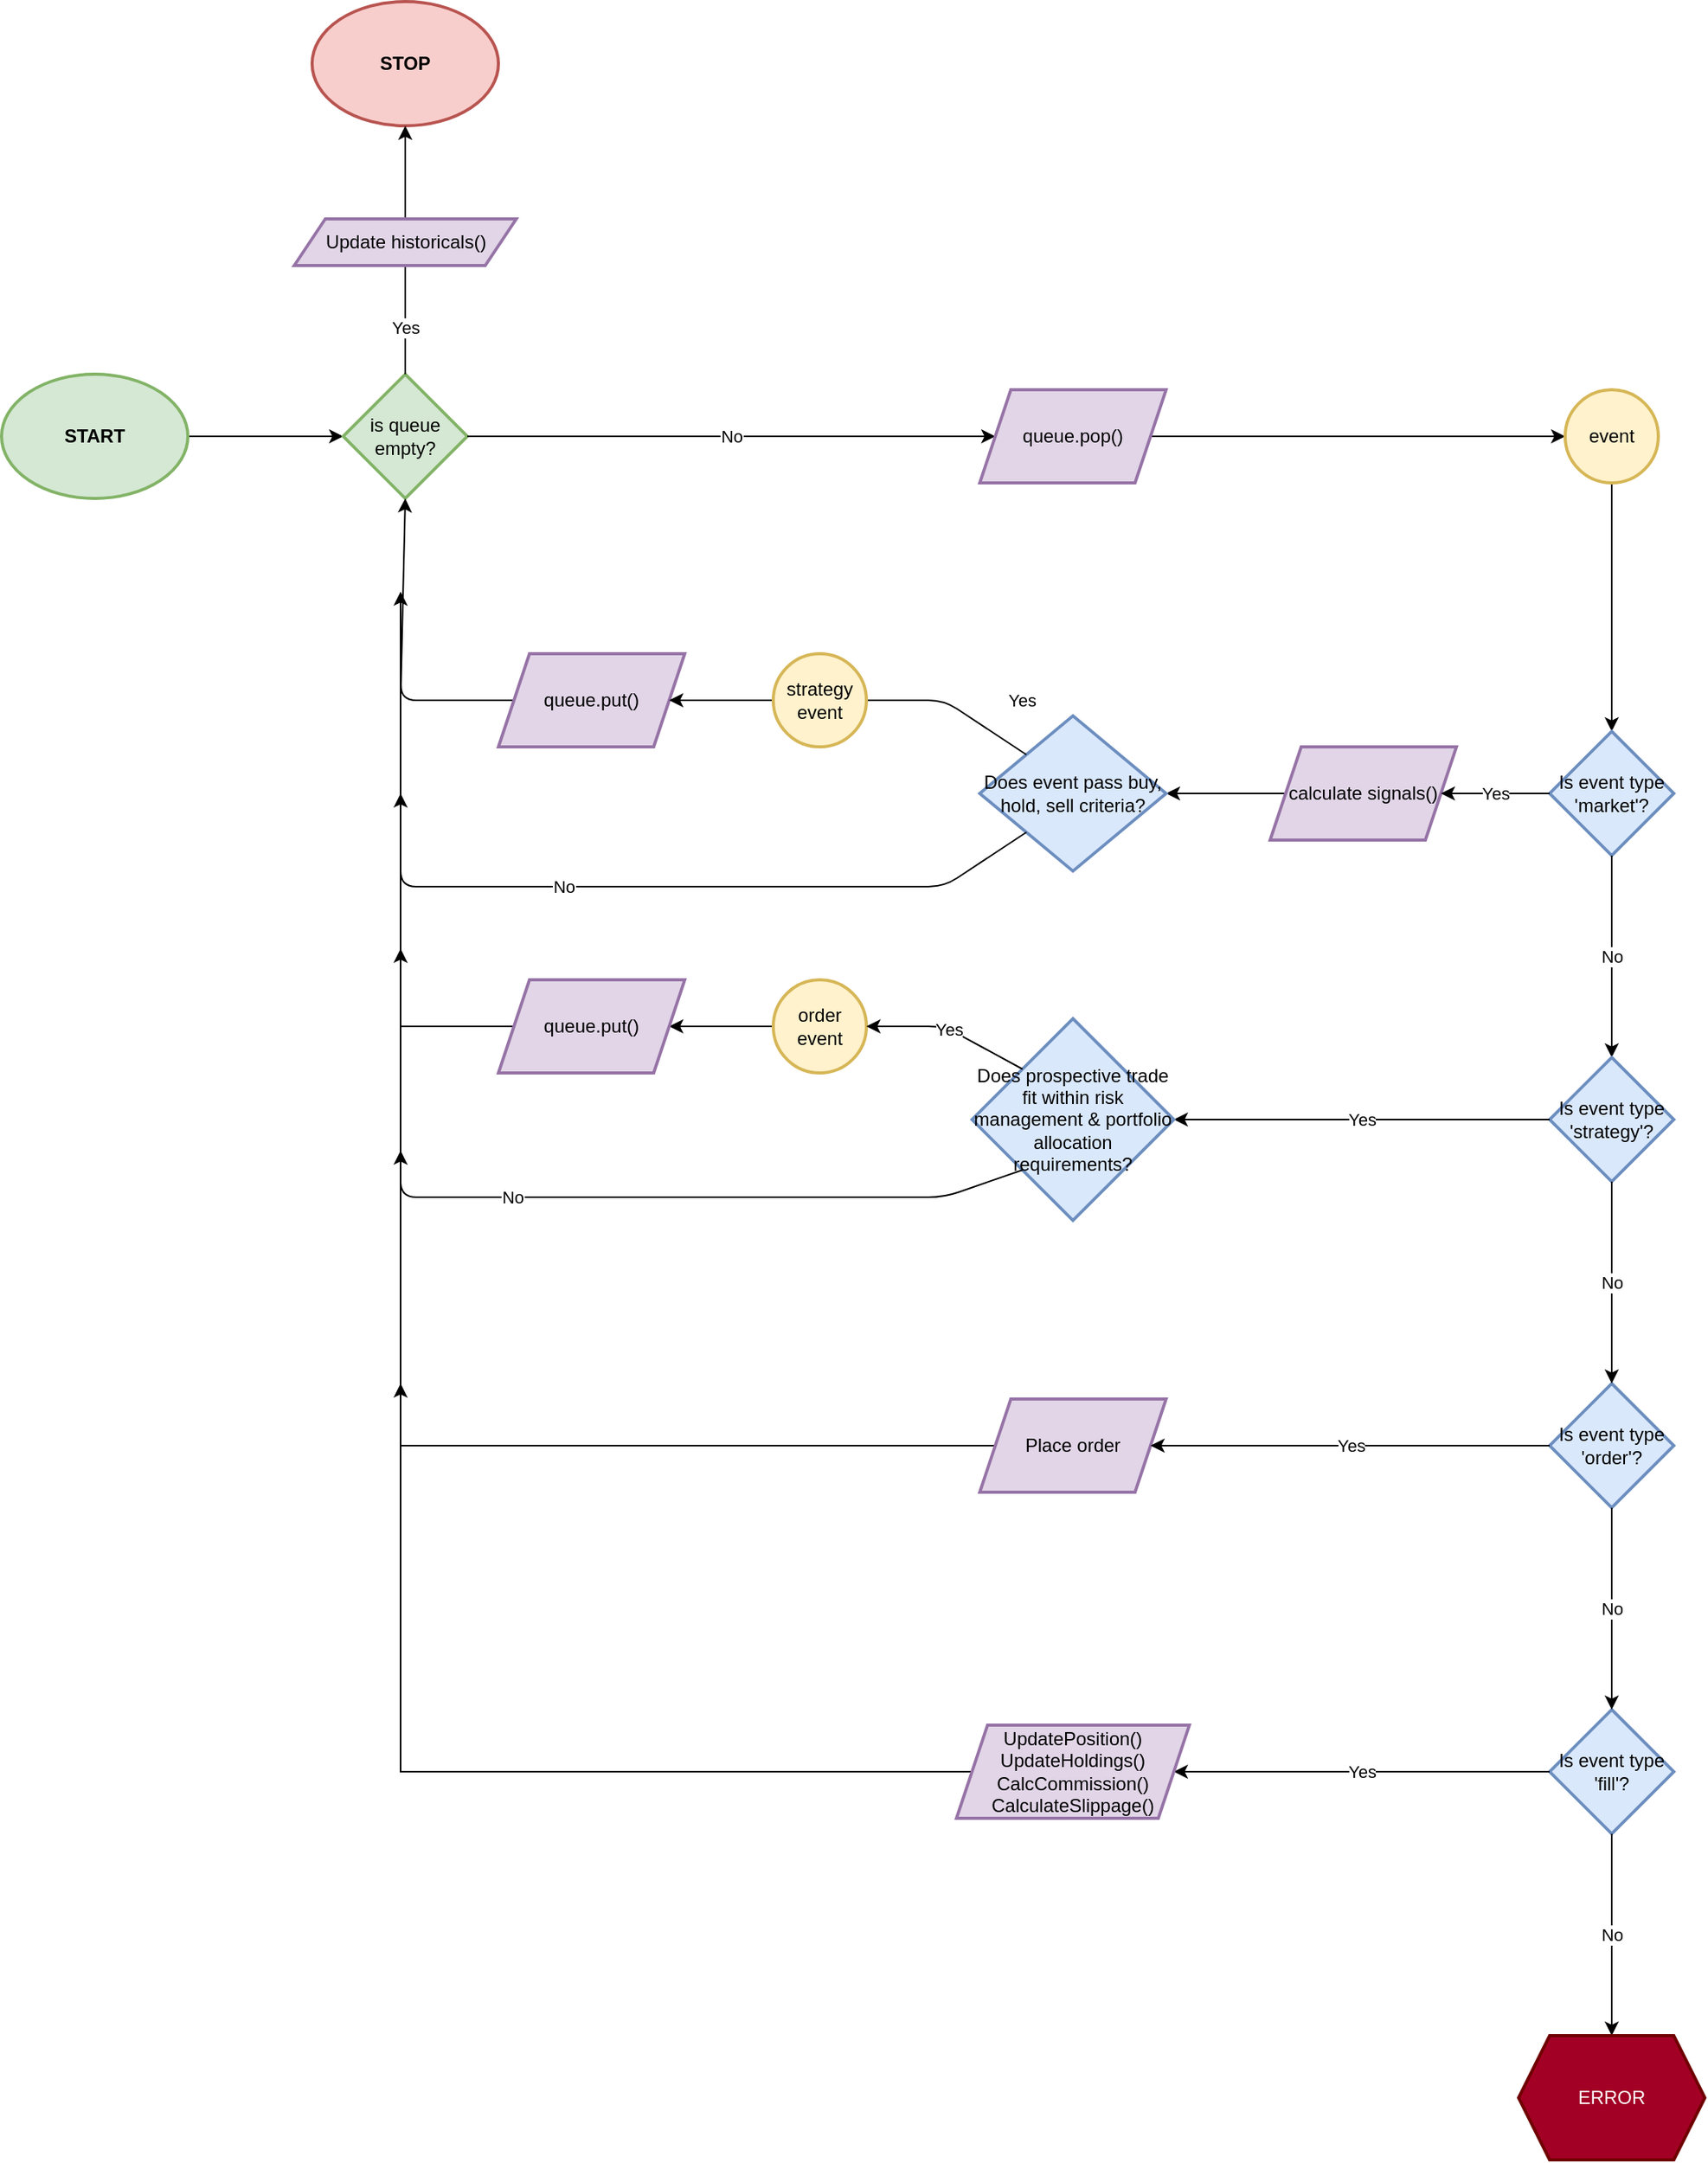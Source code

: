 <mxfile version="15.1.3" type="device"><diagram id="9y8dL75hwCQ9DyZCIXWn" name="Page-1"><mxGraphModel dx="730" dy="1367" grid="1" gridSize="10" guides="1" tooltips="1" connect="1" arrows="1" fold="1" page="1" pageScale="1" pageWidth="850" pageHeight="1100" math="0" shadow="0"><root><mxCell id="0"/><mxCell id="1" parent="0"/><mxCell id="i7H0EtjIDjujisRR2eZE-1" value="" style="edgeStyle=orthogonalEdgeStyle;rounded=0;orthogonalLoop=1;jettySize=auto;html=1;" parent="1" source="i7H0EtjIDjujisRR2eZE-2" target="i7H0EtjIDjujisRR2eZE-3" edge="1"><mxGeometry relative="1" as="geometry"/></mxCell><mxCell id="i7H0EtjIDjujisRR2eZE-2" value="&lt;b&gt;START&lt;/b&gt;&lt;span style=&quot;color: rgba(0 , 0 , 0 , 0) ; font-family: monospace ; font-size: 0px&quot;&gt;%3CmxGraphModel%3E%3Croot%3E%3CmxCell%20id%3D%220%22%2F%3E%3CmxCell%20id%3D%221%22%20parent%3D%220%22%2F%3E%3CmxCell%20id%3D%222%22%20value%3D%22%22%20style%3D%22ellipse%3BwhiteSpace%3Dwrap%3Bhtml%3D1%3BstrokeWidth%3D2%3B%22%20vertex%3D%221%22%20parent%3D%221%22%3E%3CmxGeometry%20x%3D%22350%22%20y%3D%22370%22%20width%3D%22120%22%20height%3D%2280%22%20as%3D%22geometry%22%2F%3E%3C%2FmxCell%3E%3C%2Froot%3E%3C%2FmxGraphModel%3E&lt;/span&gt;&lt;span style=&quot;color: rgba(0 , 0 , 0 , 0) ; font-family: monospace ; font-size: 0px&quot;&gt;%3CmxGraphModel%3E%3Croot%3E%3CmxCell%20id%3D%220%22%2F%3E%3CmxCell%20id%3D%221%22%20parent%3D%220%22%2F%3E%3CmxCell%20id%3D%222%22%20value%3D%22%22%20style%3D%22ellipse%3BwhiteSpace%3Dwrap%3Bhtml%3D1%3BstrokeWidth%3D2%3B%22%20vertex%3D%221%22%20parent%3D%221%22%3E%3CmxGeometry%20x%3D%22350%22%20y%3D%22370%22%20width%3D%22120%22%20height%3D%2280%22%20as%3D%22geometry%22%2F%3E%3C%2FmxCell%3E%3C%2Froot%3E%3C%2FmxGraphModel%3E&lt;/span&gt;" style="ellipse;whiteSpace=wrap;html=1;strokeWidth=2;fillColor=#d5e8d4;strokeColor=#82b366;" parent="1" vertex="1"><mxGeometry x="1070" y="530" width="120" height="80" as="geometry"/></mxCell><mxCell id="i7H0EtjIDjujisRR2eZE-3" value="is queue empty?" style="rhombus;whiteSpace=wrap;html=1;strokeColor=#82b366;strokeWidth=2;fillColor=#d5e8d4;" parent="1" vertex="1"><mxGeometry x="1290" y="530" width="80" height="80" as="geometry"/></mxCell><mxCell id="i7H0EtjIDjujisRR2eZE-4" value="&lt;b&gt;STOP&lt;/b&gt;" style="ellipse;whiteSpace=wrap;html=1;strokeColor=#b85450;strokeWidth=2;fillColor=#f8cecc;" parent="1" vertex="1"><mxGeometry x="1270" y="290" width="120" height="80" as="geometry"/></mxCell><mxCell id="i7H0EtjIDjujisRR2eZE-5" value="" style="endArrow=classic;html=1;entryX=0.5;entryY=1;entryDx=0;entryDy=0;exitX=0.5;exitY=0;exitDx=0;exitDy=0;" parent="1" source="i7H0EtjIDjujisRR2eZE-3" target="i7H0EtjIDjujisRR2eZE-4" edge="1"><mxGeometry relative="1" as="geometry"><mxPoint x="1330" y="510" as="sourcePoint"/><mxPoint x="1397" y="750" as="targetPoint"/></mxGeometry></mxCell><mxCell id="i7H0EtjIDjujisRR2eZE-6" value="Yes" style="edgeLabel;resizable=0;html=1;align=center;verticalAlign=middle;" parent="i7H0EtjIDjujisRR2eZE-5" connectable="0" vertex="1"><mxGeometry relative="1" as="geometry"><mxPoint y="50" as="offset"/></mxGeometry></mxCell><mxCell id="i7H0EtjIDjujisRR2eZE-7" value="" style="endArrow=classic;html=1;exitX=1;exitY=0.5;exitDx=0;exitDy=0;entryX=0;entryY=0.5;entryDx=0;entryDy=0;" parent="1" source="i7H0EtjIDjujisRR2eZE-3" target="i7H0EtjIDjujisRR2eZE-10" edge="1"><mxGeometry relative="1" as="geometry"><mxPoint x="1297" y="750" as="sourcePoint"/><mxPoint x="1397" y="750" as="targetPoint"/></mxGeometry></mxCell><mxCell id="i7H0EtjIDjujisRR2eZE-8" value="No" style="edgeLabel;resizable=0;html=1;align=center;verticalAlign=middle;" parent="i7H0EtjIDjujisRR2eZE-7" connectable="0" vertex="1"><mxGeometry relative="1" as="geometry"/></mxCell><mxCell id="i7H0EtjIDjujisRR2eZE-9" value="" style="edgeStyle=orthogonalEdgeStyle;rounded=0;orthogonalLoop=1;jettySize=auto;html=1;" parent="1" source="i7H0EtjIDjujisRR2eZE-10" target="i7H0EtjIDjujisRR2eZE-12" edge="1"><mxGeometry relative="1" as="geometry"/></mxCell><mxCell id="i7H0EtjIDjujisRR2eZE-10" value="queue.pop()" style="shape=parallelogram;perimeter=parallelogramPerimeter;whiteSpace=wrap;html=1;fixedSize=1;strokeWidth=2;fillColor=#e1d5e7;strokeColor=#9673a6;" parent="1" vertex="1"><mxGeometry x="1700" y="540" width="120" height="60" as="geometry"/></mxCell><mxCell id="i7H0EtjIDjujisRR2eZE-11" value="" style="edgeStyle=orthogonalEdgeStyle;rounded=0;orthogonalLoop=1;jettySize=auto;html=1;" parent="1" source="i7H0EtjIDjujisRR2eZE-12" target="i7H0EtjIDjujisRR2eZE-13" edge="1"><mxGeometry relative="1" as="geometry"/></mxCell><mxCell id="i7H0EtjIDjujisRR2eZE-12" value="event" style="ellipse;whiteSpace=wrap;html=1;strokeColor=#d6b656;strokeWidth=2;fillColor=#fff2cc;" parent="1" vertex="1"><mxGeometry x="2077" y="540" width="60" height="60" as="geometry"/></mxCell><mxCell id="i7H0EtjIDjujisRR2eZE-13" value="Is event type 'market'?" style="rhombus;whiteSpace=wrap;html=1;strokeColor=#6c8ebf;strokeWidth=2;fillColor=#dae8fc;" parent="1" vertex="1"><mxGeometry x="2067" y="760" width="80" height="80" as="geometry"/></mxCell><mxCell id="i7H0EtjIDjujisRR2eZE-14" value="" style="edgeStyle=orthogonalEdgeStyle;rounded=0;orthogonalLoop=1;jettySize=auto;html=1;" parent="1" source="i7H0EtjIDjujisRR2eZE-15" target="i7H0EtjIDjujisRR2eZE-16" edge="1"><mxGeometry relative="1" as="geometry"/></mxCell><mxCell id="i7H0EtjIDjujisRR2eZE-15" value="calculate signals()" style="shape=parallelogram;perimeter=parallelogramPerimeter;whiteSpace=wrap;html=1;fixedSize=1;strokeColor=#9673a6;strokeWidth=2;fillColor=#e1d5e7;" parent="1" vertex="1"><mxGeometry x="1887" y="770" width="120" height="60" as="geometry"/></mxCell><mxCell id="i7H0EtjIDjujisRR2eZE-16" value="Does event pass buy, hold, sell criteria?" style="rhombus;whiteSpace=wrap;html=1;strokeColor=#6c8ebf;strokeWidth=2;fillColor=#dae8fc;" parent="1" vertex="1"><mxGeometry x="1700" y="750" width="120" height="100" as="geometry"/></mxCell><mxCell id="i7H0EtjIDjujisRR2eZE-17" value="" style="endArrow=classic;html=1;exitX=0;exitY=0.5;exitDx=0;exitDy=0;entryX=0.5;entryY=1;entryDx=0;entryDy=0;" parent="1" source="i7H0EtjIDjujisRR2eZE-20" target="i7H0EtjIDjujisRR2eZE-3" edge="1"><mxGeometry relative="1" as="geometry"><mxPoint x="1437" y="720" as="sourcePoint"/><mxPoint x="1087" y="740" as="targetPoint"/><Array as="points"><mxPoint x="1327" y="740"/></Array></mxGeometry></mxCell><mxCell id="i7H0EtjIDjujisRR2eZE-18" value="" style="endArrow=classic;html=1;exitX=0;exitY=1;exitDx=0;exitDy=0;" parent="1" source="i7H0EtjIDjujisRR2eZE-16" edge="1"><mxGeometry relative="1" as="geometry"><mxPoint x="1687" y="760" as="sourcePoint"/><mxPoint x="1327" y="670" as="targetPoint"/><Array as="points"><mxPoint x="1677" y="860"/><mxPoint x="1327" y="860"/></Array></mxGeometry></mxCell><mxCell id="i7H0EtjIDjujisRR2eZE-19" value="No" style="edgeLabel;resizable=0;html=1;align=center;verticalAlign=middle;" parent="i7H0EtjIDjujisRR2eZE-18" connectable="0" vertex="1"><mxGeometry relative="1" as="geometry"><mxPoint x="-7" as="offset"/></mxGeometry></mxCell><mxCell id="i7H0EtjIDjujisRR2eZE-20" value="queue.put()" style="shape=parallelogram;perimeter=parallelogramPerimeter;whiteSpace=wrap;html=1;fixedSize=1;strokeWidth=2;fillColor=#e1d5e7;strokeColor=#9673a6;" parent="1" vertex="1"><mxGeometry x="1390" y="710" width="120" height="60" as="geometry"/></mxCell><mxCell id="i7H0EtjIDjujisRR2eZE-21" value="" style="endArrow=classic;html=1;exitX=0;exitY=0;exitDx=0;exitDy=0;entryX=1;entryY=0.5;entryDx=0;entryDy=0;" parent="1" source="i7H0EtjIDjujisRR2eZE-16" target="i7H0EtjIDjujisRR2eZE-20" edge="1"><mxGeometry relative="1" as="geometry"><mxPoint x="1580" y="775" as="sourcePoint"/><mxPoint x="1087" y="740" as="targetPoint"/><Array as="points"><mxPoint x="1677" y="740"/></Array></mxGeometry></mxCell><mxCell id="i7H0EtjIDjujisRR2eZE-22" value="Yes" style="edgeLabel;resizable=0;html=1;align=center;verticalAlign=middle;" parent="i7H0EtjIDjujisRR2eZE-21" connectable="0" vertex="1"><mxGeometry relative="1" as="geometry"><mxPoint x="107.07" as="offset"/></mxGeometry></mxCell><mxCell id="i7H0EtjIDjujisRR2eZE-23" value="strategy event" style="ellipse;whiteSpace=wrap;html=1;strokeColor=#d6b656;strokeWidth=2;fillColor=#fff2cc;" parent="1" vertex="1"><mxGeometry x="1567" y="710" width="60" height="60" as="geometry"/></mxCell><mxCell id="i7H0EtjIDjujisRR2eZE-24" value="" style="endArrow=classic;html=1;exitX=0;exitY=0.5;exitDx=0;exitDy=0;entryX=1;entryY=0.5;entryDx=0;entryDy=0;" parent="1" source="i7H0EtjIDjujisRR2eZE-13" target="i7H0EtjIDjujisRR2eZE-15" edge="1"><mxGeometry relative="1" as="geometry"><mxPoint x="1937" y="820" as="sourcePoint"/><mxPoint x="2037" y="820" as="targetPoint"/></mxGeometry></mxCell><mxCell id="i7H0EtjIDjujisRR2eZE-25" value="Yes" style="edgeLabel;resizable=0;html=1;align=center;verticalAlign=middle;" parent="i7H0EtjIDjujisRR2eZE-24" connectable="0" vertex="1"><mxGeometry relative="1" as="geometry"/></mxCell><mxCell id="i7H0EtjIDjujisRR2eZE-26" value="" style="endArrow=classic;html=1;exitX=0.5;exitY=1;exitDx=0;exitDy=0;entryX=0.5;entryY=0;entryDx=0;entryDy=0;" parent="1" source="i7H0EtjIDjujisRR2eZE-13" target="i7H0EtjIDjujisRR2eZE-28" edge="1"><mxGeometry relative="1" as="geometry"><mxPoint x="1977" y="820" as="sourcePoint"/><mxPoint x="2107" y="880" as="targetPoint"/></mxGeometry></mxCell><mxCell id="i7H0EtjIDjujisRR2eZE-27" value="No" style="edgeLabel;resizable=0;html=1;align=center;verticalAlign=middle;" parent="i7H0EtjIDjujisRR2eZE-26" connectable="0" vertex="1"><mxGeometry relative="1" as="geometry"/></mxCell><mxCell id="i7H0EtjIDjujisRR2eZE-28" value="Is event type 'strategy'?" style="rhombus;whiteSpace=wrap;html=1;strokeColor=#6c8ebf;strokeWidth=2;fillColor=#dae8fc;" parent="1" vertex="1"><mxGeometry x="2067" y="970" width="80" height="80" as="geometry"/></mxCell><mxCell id="i7H0EtjIDjujisRR2eZE-29" value="Is event type 'order'?" style="rhombus;whiteSpace=wrap;html=1;strokeColor=#6c8ebf;strokeWidth=2;fillColor=#dae8fc;" parent="1" vertex="1"><mxGeometry x="2067" y="1180" width="80" height="80" as="geometry"/></mxCell><mxCell id="i7H0EtjIDjujisRR2eZE-30" value="Is event type 'fill'?" style="rhombus;whiteSpace=wrap;html=1;strokeColor=#6c8ebf;strokeWidth=2;fillColor=#dae8fc;" parent="1" vertex="1"><mxGeometry x="2067" y="1390" width="80" height="80" as="geometry"/></mxCell><mxCell id="i7H0EtjIDjujisRR2eZE-31" value="" style="endArrow=classic;html=1;exitX=0.5;exitY=1;exitDx=0;exitDy=0;entryX=0.5;entryY=0;entryDx=0;entryDy=0;" parent="1" source="i7H0EtjIDjujisRR2eZE-28" target="i7H0EtjIDjujisRR2eZE-29" edge="1"><mxGeometry relative="1" as="geometry"><mxPoint x="2137" y="1070" as="sourcePoint"/><mxPoint x="2097" y="1090" as="targetPoint"/></mxGeometry></mxCell><mxCell id="i7H0EtjIDjujisRR2eZE-32" value="No" style="edgeLabel;resizable=0;html=1;align=center;verticalAlign=middle;" parent="i7H0EtjIDjujisRR2eZE-31" connectable="0" vertex="1"><mxGeometry relative="1" as="geometry"/></mxCell><mxCell id="i7H0EtjIDjujisRR2eZE-33" value="" style="endArrow=classic;html=1;exitX=0.5;exitY=1;exitDx=0;exitDy=0;entryX=0.5;entryY=0;entryDx=0;entryDy=0;" parent="1" source="i7H0EtjIDjujisRR2eZE-29" target="i7H0EtjIDjujisRR2eZE-30" edge="1"><mxGeometry relative="1" as="geometry"><mxPoint x="2167" y="1320" as="sourcePoint"/><mxPoint x="2167" y="1380" as="targetPoint"/></mxGeometry></mxCell><mxCell id="i7H0EtjIDjujisRR2eZE-34" value="No" style="edgeLabel;resizable=0;html=1;align=center;verticalAlign=middle;" parent="i7H0EtjIDjujisRR2eZE-33" connectable="0" vertex="1"><mxGeometry relative="1" as="geometry"/></mxCell><mxCell id="i7H0EtjIDjujisRR2eZE-35" value="" style="endArrow=classic;html=1;entryX=0.5;entryY=0;entryDx=0;entryDy=0;exitX=0.5;exitY=1;exitDx=0;exitDy=0;" parent="1" source="i7H0EtjIDjujisRR2eZE-30" target="i7H0EtjIDjujisRR2eZE-37" edge="1"><mxGeometry relative="1" as="geometry"><mxPoint x="2117" y="1490" as="sourcePoint"/><mxPoint x="2106.58" y="1530" as="targetPoint"/></mxGeometry></mxCell><mxCell id="i7H0EtjIDjujisRR2eZE-36" value="No" style="edgeLabel;resizable=0;html=1;align=center;verticalAlign=middle;" parent="i7H0EtjIDjujisRR2eZE-35" connectable="0" vertex="1"><mxGeometry relative="1" as="geometry"/></mxCell><mxCell id="i7H0EtjIDjujisRR2eZE-37" value="ERROR" style="shape=hexagon;perimeter=hexagonPerimeter2;whiteSpace=wrap;html=1;fixedSize=1;strokeWidth=2;fillColor=#a20025;strokeColor=#6F0000;fontColor=#ffffff;" parent="1" vertex="1"><mxGeometry x="2047" y="1600" width="120" height="80" as="geometry"/></mxCell><mxCell id="i7H0EtjIDjujisRR2eZE-38" value="" style="endArrow=classic;html=1;exitX=0;exitY=0.5;exitDx=0;exitDy=0;entryX=1;entryY=0.5;entryDx=0;entryDy=0;" parent="1" source="i7H0EtjIDjujisRR2eZE-28" target="i7H0EtjIDjujisRR2eZE-40" edge="1"><mxGeometry relative="1" as="geometry"><mxPoint x="2037" y="810" as="sourcePoint"/><mxPoint x="1977" y="1010" as="targetPoint"/></mxGeometry></mxCell><mxCell id="i7H0EtjIDjujisRR2eZE-39" value="Yes" style="edgeLabel;resizable=0;html=1;align=center;verticalAlign=middle;" parent="i7H0EtjIDjujisRR2eZE-38" connectable="0" vertex="1"><mxGeometry relative="1" as="geometry"/></mxCell><mxCell id="i7H0EtjIDjujisRR2eZE-40" value="&lt;span&gt;Does prospective trade fit within risk management &amp;amp; portfolio allocation requirements?&lt;/span&gt;" style="rhombus;whiteSpace=wrap;html=1;strokeWidth=2;fillColor=#dae8fc;strokeColor=#6c8ebf;" parent="1" vertex="1"><mxGeometry x="1695" y="945" width="130" height="130" as="geometry"/></mxCell><mxCell id="i7H0EtjIDjujisRR2eZE-41" value="" style="endArrow=classic;html=1;exitX=0;exitY=1;exitDx=0;exitDy=0;" parent="1" source="i7H0EtjIDjujisRR2eZE-40" edge="1"><mxGeometry relative="1" as="geometry"><mxPoint x="1477" y="1020" as="sourcePoint"/><mxPoint x="1327" y="800" as="targetPoint"/><Array as="points"><mxPoint x="1677" y="1060"/><mxPoint x="1327" y="1060"/></Array></mxGeometry></mxCell><mxCell id="i7H0EtjIDjujisRR2eZE-42" value="No" style="edgeLabel;resizable=0;html=1;align=center;verticalAlign=middle;" parent="i7H0EtjIDjujisRR2eZE-41" connectable="0" vertex="1"><mxGeometry relative="1" as="geometry"/></mxCell><mxCell id="i7H0EtjIDjujisRR2eZE-43" value="" style="endArrow=classic;html=1;exitX=0;exitY=0.5;exitDx=0;exitDy=0;entryX=1;entryY=0.5;entryDx=0;entryDy=0;" parent="1" source="i7H0EtjIDjujisRR2eZE-46" target="i7H0EtjIDjujisRR2eZE-45" edge="1"><mxGeometry relative="1" as="geometry"><mxPoint x="1832.5" y="1052.5" as="sourcePoint"/><mxPoint x="1557" y="950" as="targetPoint"/></mxGeometry></mxCell><mxCell id="i7H0EtjIDjujisRR2eZE-44" value="" style="edgeStyle=orthogonalEdgeStyle;rounded=0;orthogonalLoop=1;jettySize=auto;html=1;" parent="1" source="i7H0EtjIDjujisRR2eZE-45" edge="1"><mxGeometry relative="1" as="geometry"><mxPoint x="1327" y="900" as="targetPoint"/><Array as="points"><mxPoint x="1327" y="950"/></Array></mxGeometry></mxCell><mxCell id="i7H0EtjIDjujisRR2eZE-45" value="queue.put()" style="shape=parallelogram;perimeter=parallelogramPerimeter;whiteSpace=wrap;html=1;fixedSize=1;strokeWidth=2;fillColor=#e1d5e7;strokeColor=#9673a6;" parent="1" vertex="1"><mxGeometry x="1390" y="920" width="120" height="60" as="geometry"/></mxCell><mxCell id="i7H0EtjIDjujisRR2eZE-46" value="order&lt;br&gt;event" style="ellipse;whiteSpace=wrap;html=1;strokeColor=#d6b656;strokeWidth=2;fillColor=#fff2cc;" parent="1" vertex="1"><mxGeometry x="1567" y="920" width="60" height="60" as="geometry"/></mxCell><mxCell id="i7H0EtjIDjujisRR2eZE-47" value="" style="endArrow=classic;html=1;exitX=0;exitY=0;exitDx=0;exitDy=0;" parent="1" source="i7H0EtjIDjujisRR2eZE-40" target="i7H0EtjIDjujisRR2eZE-46" edge="1"><mxGeometry relative="1" as="geometry"><mxPoint x="1852.5" y="977.5" as="sourcePoint"/><mxPoint x="1587" y="950" as="targetPoint"/><Array as="points"><mxPoint x="1677" y="950"/></Array></mxGeometry></mxCell><mxCell id="i7H0EtjIDjujisRR2eZE-48" value="Yes" style="edgeLabel;resizable=0;html=1;align=center;verticalAlign=middle;" parent="i7H0EtjIDjujisRR2eZE-47" connectable="0" vertex="1"><mxGeometry relative="1" as="geometry"/></mxCell><mxCell id="i7H0EtjIDjujisRR2eZE-49" value="" style="edgeStyle=orthogonalEdgeStyle;rounded=0;orthogonalLoop=1;jettySize=auto;html=1;" parent="1" source="i7H0EtjIDjujisRR2eZE-50" edge="1"><mxGeometry relative="1" as="geometry"><mxPoint x="1327" y="1030" as="targetPoint"/><Array as="points"><mxPoint x="1327" y="1220"/></Array></mxGeometry></mxCell><mxCell id="i7H0EtjIDjujisRR2eZE-50" value="Place order" style="shape=parallelogram;perimeter=parallelogramPerimeter;whiteSpace=wrap;html=1;fixedSize=1;strokeColor=#9673a6;strokeWidth=2;fillColor=#e1d5e7;" parent="1" vertex="1"><mxGeometry x="1700" y="1190" width="120" height="60" as="geometry"/></mxCell><mxCell id="i7H0EtjIDjujisRR2eZE-51" value="" style="endArrow=classic;html=1;exitX=0;exitY=0.5;exitDx=0;exitDy=0;entryX=1;entryY=0.5;entryDx=0;entryDy=0;" parent="1" source="i7H0EtjIDjujisRR2eZE-29" target="i7H0EtjIDjujisRR2eZE-50" edge="1"><mxGeometry relative="1" as="geometry"><mxPoint x="2037" y="1020" as="sourcePoint"/><mxPoint x="1835" y="1020" as="targetPoint"/></mxGeometry></mxCell><mxCell id="i7H0EtjIDjujisRR2eZE-52" value="Yes" style="edgeLabel;resizable=0;html=1;align=center;verticalAlign=middle;" parent="i7H0EtjIDjujisRR2eZE-51" connectable="0" vertex="1"><mxGeometry relative="1" as="geometry"/></mxCell><mxCell id="i7H0EtjIDjujisRR2eZE-53" value="" style="endArrow=classic;html=1;exitX=0;exitY=0.5;exitDx=0;exitDy=0;entryX=1;entryY=0.5;entryDx=0;entryDy=0;" parent="1" source="i7H0EtjIDjujisRR2eZE-30" target="i7H0EtjIDjujisRR2eZE-56" edge="1"><mxGeometry relative="1" as="geometry"><mxPoint x="2037" y="1230" as="sourcePoint"/><mxPoint x="1820" y="1230" as="targetPoint"/></mxGeometry></mxCell><mxCell id="i7H0EtjIDjujisRR2eZE-54" value="Yes" style="edgeLabel;resizable=0;html=1;align=center;verticalAlign=middle;" parent="i7H0EtjIDjujisRR2eZE-53" connectable="0" vertex="1"><mxGeometry relative="1" as="geometry"/></mxCell><mxCell id="i7H0EtjIDjujisRR2eZE-55" value="" style="edgeStyle=orthogonalEdgeStyle;rounded=0;orthogonalLoop=1;jettySize=auto;html=1;" parent="1" source="i7H0EtjIDjujisRR2eZE-56" edge="1"><mxGeometry relative="1" as="geometry"><mxPoint x="1327" y="1180" as="targetPoint"/><Array as="points"><mxPoint x="1327" y="1430"/></Array></mxGeometry></mxCell><mxCell id="i7H0EtjIDjujisRR2eZE-56" value="UpdatePosition()&lt;br&gt;UpdateHoldings()&lt;br&gt;CalcCommission()&lt;br&gt;CalculateSlippage()" style="shape=parallelogram;perimeter=parallelogramPerimeter;whiteSpace=wrap;html=1;fixedSize=1;strokeWidth=2;fillColor=#e1d5e7;strokeColor=#9673a6;" parent="1" vertex="1"><mxGeometry x="1685" y="1400" width="150" height="60" as="geometry"/></mxCell><mxCell id="wuTO_bTMGLG6Y_Yn_VgG-2" value="&lt;span style=&quot;text-align: left&quot;&gt;Update historicals()&lt;/span&gt;" style="shape=parallelogram;perimeter=parallelogramPerimeter;whiteSpace=wrap;html=1;fixedSize=1;strokeWidth=2;fillColor=#e1d5e7;strokeColor=#9673a6;" vertex="1" parent="1"><mxGeometry x="1258.5" y="430" width="143" height="30" as="geometry"/></mxCell></root></mxGraphModel></diagram></mxfile>